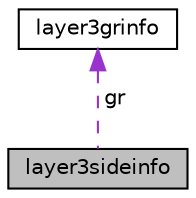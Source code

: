 digraph "layer3sideinfo"
{
 // LATEX_PDF_SIZE
  edge [fontname="Helvetica",fontsize="10",labelfontname="Helvetica",labelfontsize="10"];
  node [fontname="Helvetica",fontsize="10",shape=record];
  Node1 [label="layer3sideinfo",height=0.2,width=0.4,color="black", fillcolor="grey75", style="filled", fontcolor="black",tooltip=" "];
  Node2 -> Node1 [dir="back",color="darkorchid3",fontsize="10",style="dashed",label=" gr" ,fontname="Helvetica"];
  Node2 [label="layer3grinfo",height=0.2,width=0.4,color="black", fillcolor="white", style="filled",URL="$df/d3c/structlayer3grinfo.html",tooltip=" "];
}
